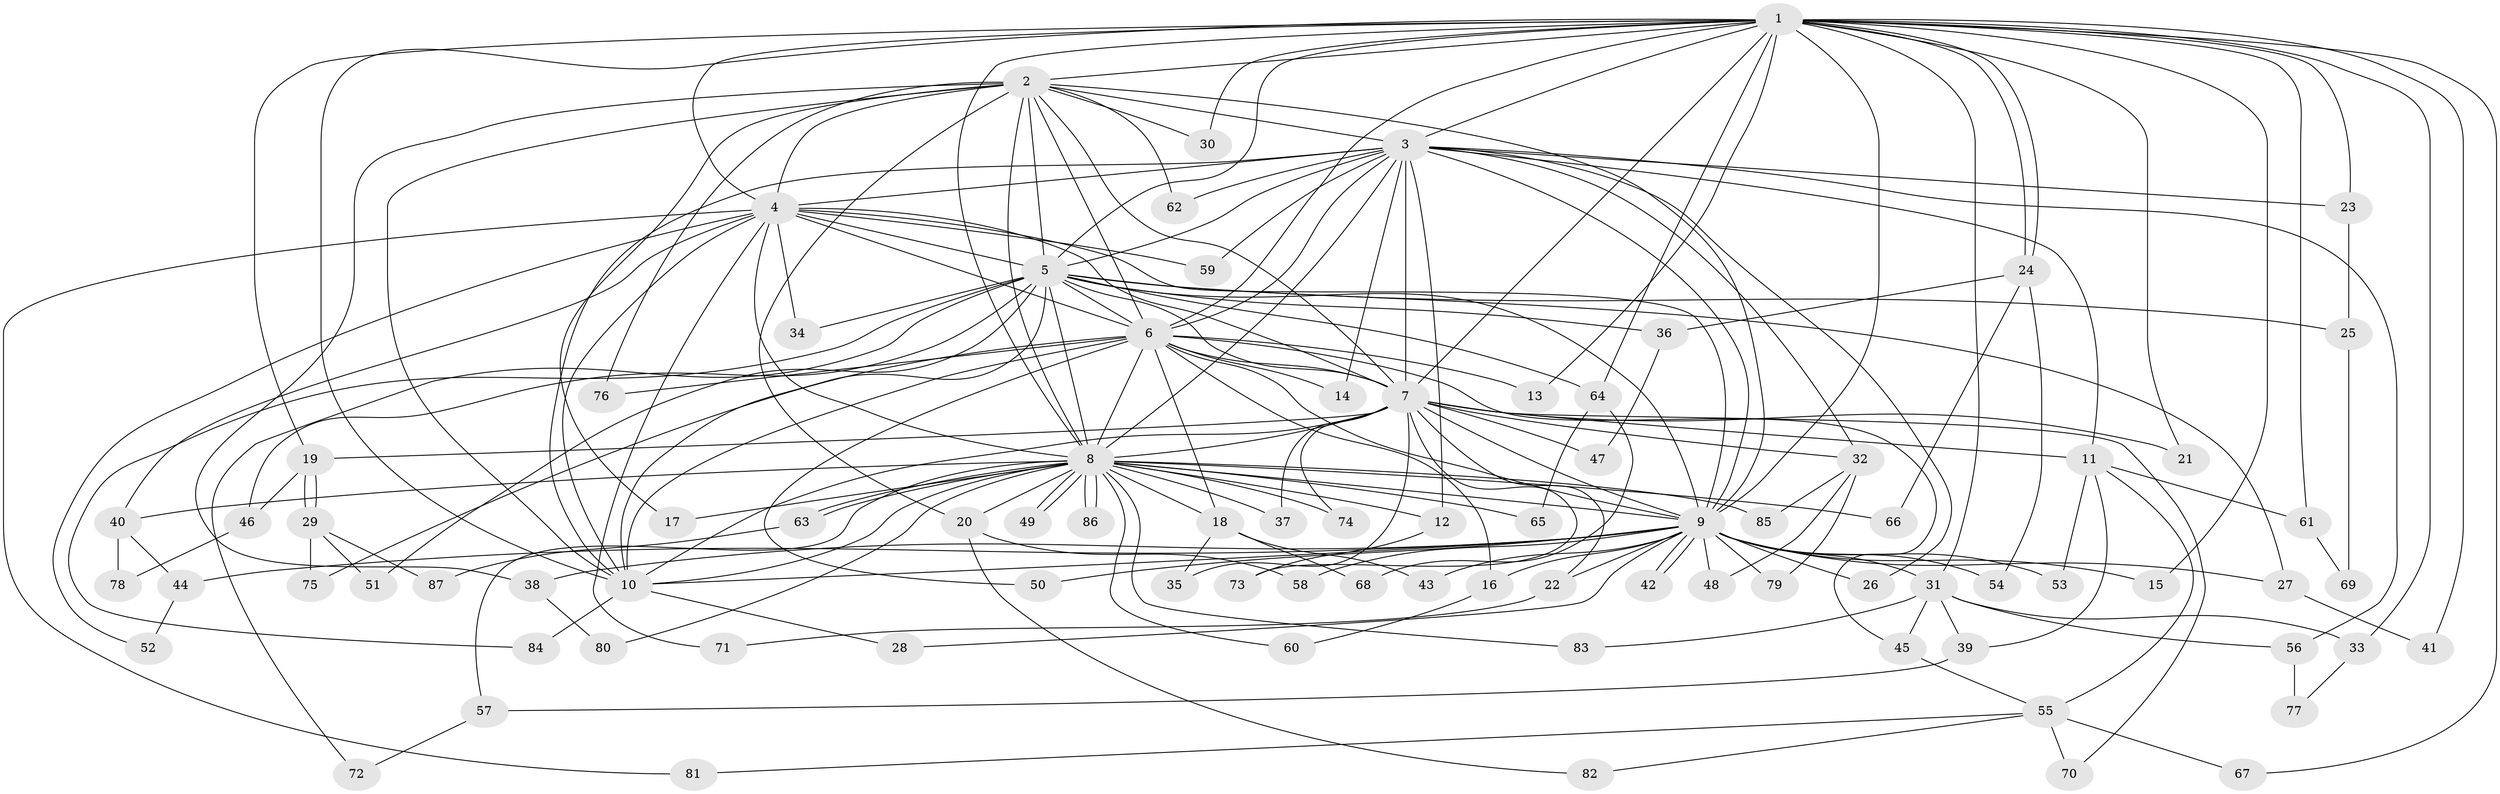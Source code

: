 // Generated by graph-tools (version 1.1) at 2025/13/03/09/25 04:13:59]
// undirected, 87 vertices, 199 edges
graph export_dot {
graph [start="1"]
  node [color=gray90,style=filled];
  1;
  2;
  3;
  4;
  5;
  6;
  7;
  8;
  9;
  10;
  11;
  12;
  13;
  14;
  15;
  16;
  17;
  18;
  19;
  20;
  21;
  22;
  23;
  24;
  25;
  26;
  27;
  28;
  29;
  30;
  31;
  32;
  33;
  34;
  35;
  36;
  37;
  38;
  39;
  40;
  41;
  42;
  43;
  44;
  45;
  46;
  47;
  48;
  49;
  50;
  51;
  52;
  53;
  54;
  55;
  56;
  57;
  58;
  59;
  60;
  61;
  62;
  63;
  64;
  65;
  66;
  67;
  68;
  69;
  70;
  71;
  72;
  73;
  74;
  75;
  76;
  77;
  78;
  79;
  80;
  81;
  82;
  83;
  84;
  85;
  86;
  87;
  1 -- 2;
  1 -- 3;
  1 -- 4;
  1 -- 5;
  1 -- 6;
  1 -- 7;
  1 -- 8;
  1 -- 9;
  1 -- 10;
  1 -- 13;
  1 -- 15;
  1 -- 19;
  1 -- 21;
  1 -- 23;
  1 -- 24;
  1 -- 24;
  1 -- 30;
  1 -- 31;
  1 -- 33;
  1 -- 41;
  1 -- 61;
  1 -- 64;
  1 -- 67;
  2 -- 3;
  2 -- 4;
  2 -- 5;
  2 -- 6;
  2 -- 7;
  2 -- 8;
  2 -- 9;
  2 -- 10;
  2 -- 17;
  2 -- 20;
  2 -- 30;
  2 -- 38;
  2 -- 62;
  2 -- 76;
  3 -- 4;
  3 -- 5;
  3 -- 6;
  3 -- 7;
  3 -- 8;
  3 -- 9;
  3 -- 10;
  3 -- 11;
  3 -- 12;
  3 -- 14;
  3 -- 23;
  3 -- 26;
  3 -- 32;
  3 -- 56;
  3 -- 59;
  3 -- 62;
  4 -- 5;
  4 -- 6;
  4 -- 7;
  4 -- 8;
  4 -- 9;
  4 -- 10;
  4 -- 34;
  4 -- 40;
  4 -- 52;
  4 -- 59;
  4 -- 71;
  4 -- 81;
  5 -- 6;
  5 -- 7;
  5 -- 8;
  5 -- 9;
  5 -- 10;
  5 -- 25;
  5 -- 27;
  5 -- 34;
  5 -- 36;
  5 -- 46;
  5 -- 51;
  5 -- 64;
  5 -- 72;
  5 -- 84;
  6 -- 7;
  6 -- 8;
  6 -- 9;
  6 -- 10;
  6 -- 13;
  6 -- 14;
  6 -- 16;
  6 -- 18;
  6 -- 45;
  6 -- 50;
  6 -- 75;
  6 -- 76;
  7 -- 8;
  7 -- 9;
  7 -- 10;
  7 -- 11;
  7 -- 19;
  7 -- 21;
  7 -- 22;
  7 -- 32;
  7 -- 35;
  7 -- 37;
  7 -- 47;
  7 -- 70;
  7 -- 73;
  7 -- 74;
  8 -- 9;
  8 -- 10;
  8 -- 12;
  8 -- 17;
  8 -- 18;
  8 -- 20;
  8 -- 37;
  8 -- 40;
  8 -- 49;
  8 -- 49;
  8 -- 57;
  8 -- 60;
  8 -- 63;
  8 -- 63;
  8 -- 65;
  8 -- 66;
  8 -- 74;
  8 -- 80;
  8 -- 83;
  8 -- 85;
  8 -- 86;
  8 -- 86;
  9 -- 10;
  9 -- 15;
  9 -- 16;
  9 -- 22;
  9 -- 26;
  9 -- 27;
  9 -- 28;
  9 -- 31;
  9 -- 38;
  9 -- 42;
  9 -- 42;
  9 -- 43;
  9 -- 44;
  9 -- 48;
  9 -- 50;
  9 -- 53;
  9 -- 54;
  9 -- 58;
  9 -- 79;
  10 -- 28;
  10 -- 84;
  11 -- 39;
  11 -- 53;
  11 -- 55;
  11 -- 61;
  12 -- 73;
  16 -- 60;
  18 -- 35;
  18 -- 43;
  18 -- 68;
  19 -- 29;
  19 -- 29;
  19 -- 46;
  20 -- 58;
  20 -- 82;
  22 -- 71;
  23 -- 25;
  24 -- 36;
  24 -- 54;
  24 -- 66;
  25 -- 69;
  27 -- 41;
  29 -- 51;
  29 -- 75;
  29 -- 87;
  31 -- 33;
  31 -- 39;
  31 -- 45;
  31 -- 56;
  31 -- 83;
  32 -- 48;
  32 -- 79;
  32 -- 85;
  33 -- 77;
  36 -- 47;
  38 -- 80;
  39 -- 57;
  40 -- 44;
  40 -- 78;
  44 -- 52;
  45 -- 55;
  46 -- 78;
  55 -- 67;
  55 -- 70;
  55 -- 81;
  55 -- 82;
  56 -- 77;
  57 -- 72;
  61 -- 69;
  63 -- 87;
  64 -- 65;
  64 -- 68;
}
